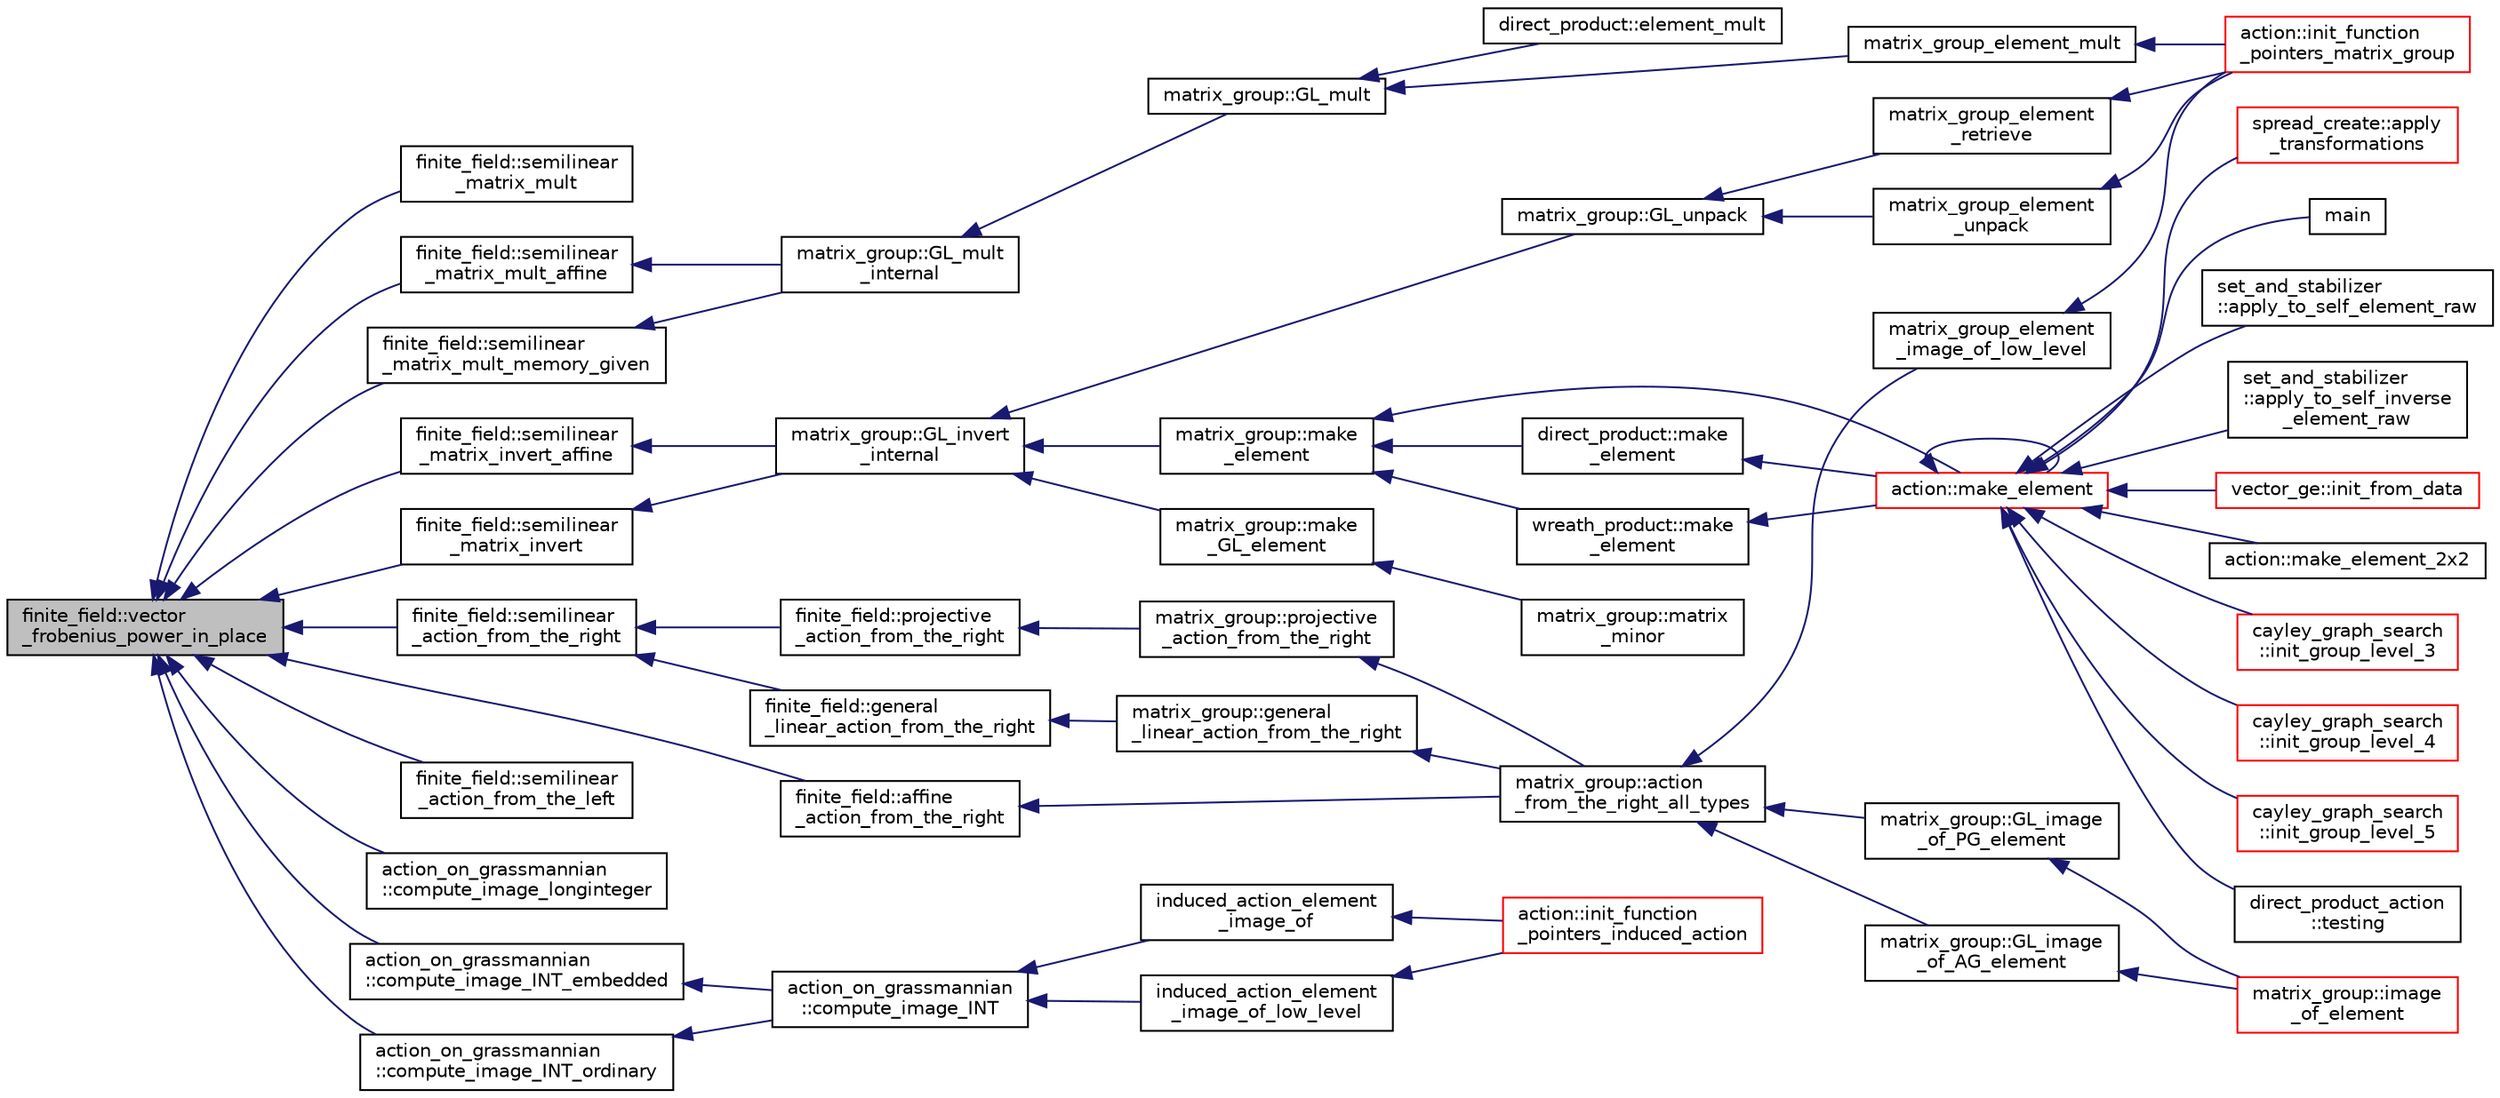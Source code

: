 digraph "finite_field::vector_frobenius_power_in_place"
{
  edge [fontname="Helvetica",fontsize="10",labelfontname="Helvetica",labelfontsize="10"];
  node [fontname="Helvetica",fontsize="10",shape=record];
  rankdir="LR";
  Node19694 [label="finite_field::vector\l_frobenius_power_in_place",height=0.2,width=0.4,color="black", fillcolor="grey75", style="filled", fontcolor="black"];
  Node19694 -> Node19695 [dir="back",color="midnightblue",fontsize="10",style="solid",fontname="Helvetica"];
  Node19695 [label="finite_field::semilinear\l_matrix_mult",height=0.2,width=0.4,color="black", fillcolor="white", style="filled",URL="$df/d5a/classfinite__field.html#ae4375445464ee04a935653b51001b6fc"];
  Node19694 -> Node19696 [dir="back",color="midnightblue",fontsize="10",style="solid",fontname="Helvetica"];
  Node19696 [label="finite_field::semilinear\l_matrix_mult_memory_given",height=0.2,width=0.4,color="black", fillcolor="white", style="filled",URL="$df/d5a/classfinite__field.html#a4c953fb4054ef2dbc6a114e43428a83d"];
  Node19696 -> Node19697 [dir="back",color="midnightblue",fontsize="10",style="solid",fontname="Helvetica"];
  Node19697 [label="matrix_group::GL_mult\l_internal",height=0.2,width=0.4,color="black", fillcolor="white", style="filled",URL="$d3/ded/classmatrix__group.html#aca1dcb8fefe348ee70e17c9286058658"];
  Node19697 -> Node19698 [dir="back",color="midnightblue",fontsize="10",style="solid",fontname="Helvetica"];
  Node19698 [label="matrix_group::GL_mult",height=0.2,width=0.4,color="black", fillcolor="white", style="filled",URL="$d3/ded/classmatrix__group.html#a21bccc677704730243372ba8431356e8"];
  Node19698 -> Node19699 [dir="back",color="midnightblue",fontsize="10",style="solid",fontname="Helvetica"];
  Node19699 [label="direct_product::element_mult",height=0.2,width=0.4,color="black", fillcolor="white", style="filled",URL="$dc/daf/classdirect__product.html#a688816284a47e791d8bf6a8cfbb78680"];
  Node19698 -> Node19700 [dir="back",color="midnightblue",fontsize="10",style="solid",fontname="Helvetica"];
  Node19700 [label="matrix_group_element_mult",height=0.2,width=0.4,color="black", fillcolor="white", style="filled",URL="$da/d0a/interface__matrix__group_8_c.html#ad887a3f020f1e4be419c39ae210ef16f"];
  Node19700 -> Node19701 [dir="back",color="midnightblue",fontsize="10",style="solid",fontname="Helvetica"];
  Node19701 [label="action::init_function\l_pointers_matrix_group",height=0.2,width=0.4,color="red", fillcolor="white", style="filled",URL="$d2/d86/classaction.html#a48cbc0106c21fdcb5ec74a9cf8f4e1d8"];
  Node19694 -> Node19743 [dir="back",color="midnightblue",fontsize="10",style="solid",fontname="Helvetica"];
  Node19743 [label="finite_field::semilinear\l_matrix_mult_affine",height=0.2,width=0.4,color="black", fillcolor="white", style="filled",URL="$df/d5a/classfinite__field.html#a90ca009a6fcaacf5cdd32aba6288d447"];
  Node19743 -> Node19697 [dir="back",color="midnightblue",fontsize="10",style="solid",fontname="Helvetica"];
  Node19694 -> Node19744 [dir="back",color="midnightblue",fontsize="10",style="solid",fontname="Helvetica"];
  Node19744 [label="finite_field::semilinear\l_matrix_invert",height=0.2,width=0.4,color="black", fillcolor="white", style="filled",URL="$df/d5a/classfinite__field.html#a940fec6a9c31b10eed2e8d37c5472d93"];
  Node19744 -> Node19745 [dir="back",color="midnightblue",fontsize="10",style="solid",fontname="Helvetica"];
  Node19745 [label="matrix_group::GL_invert\l_internal",height=0.2,width=0.4,color="black", fillcolor="white", style="filled",URL="$d3/ded/classmatrix__group.html#ab2b9f8046dee535722e07a92ec3ab0b6"];
  Node19745 -> Node19746 [dir="back",color="midnightblue",fontsize="10",style="solid",fontname="Helvetica"];
  Node19746 [label="matrix_group::GL_unpack",height=0.2,width=0.4,color="black", fillcolor="white", style="filled",URL="$d3/ded/classmatrix__group.html#ac6a8a5bf87707f613215662a2967fa18"];
  Node19746 -> Node19747 [dir="back",color="midnightblue",fontsize="10",style="solid",fontname="Helvetica"];
  Node19747 [label="matrix_group_element\l_unpack",height=0.2,width=0.4,color="black", fillcolor="white", style="filled",URL="$da/d0a/interface__matrix__group_8_c.html#a3821f8c9d4e26962410c97ad9772b3af"];
  Node19747 -> Node19701 [dir="back",color="midnightblue",fontsize="10",style="solid",fontname="Helvetica"];
  Node19746 -> Node19748 [dir="back",color="midnightblue",fontsize="10",style="solid",fontname="Helvetica"];
  Node19748 [label="matrix_group_element\l_retrieve",height=0.2,width=0.4,color="black", fillcolor="white", style="filled",URL="$da/d0a/interface__matrix__group_8_c.html#aefc74c0503168b62ff732d3cc131fdc6"];
  Node19748 -> Node19701 [dir="back",color="midnightblue",fontsize="10",style="solid",fontname="Helvetica"];
  Node19745 -> Node19749 [dir="back",color="midnightblue",fontsize="10",style="solid",fontname="Helvetica"];
  Node19749 [label="matrix_group::make\l_element",height=0.2,width=0.4,color="black", fillcolor="white", style="filled",URL="$d3/ded/classmatrix__group.html#adf67c0031ec58afbbc545e65a1cf6845"];
  Node19749 -> Node19750 [dir="back",color="midnightblue",fontsize="10",style="solid",fontname="Helvetica"];
  Node19750 [label="direct_product::make\l_element",height=0.2,width=0.4,color="black", fillcolor="white", style="filled",URL="$dc/daf/classdirect__product.html#a776efa4be66f9b0481d1f012a14c9dde"];
  Node19750 -> Node19751 [dir="back",color="midnightblue",fontsize="10",style="solid",fontname="Helvetica"];
  Node19751 [label="action::make_element",height=0.2,width=0.4,color="red", fillcolor="white", style="filled",URL="$d2/d86/classaction.html#a920fa2a27583fb60bae10e7b282cdd1d"];
  Node19751 -> Node19752 [dir="back",color="midnightblue",fontsize="10",style="solid",fontname="Helvetica"];
  Node19752 [label="cayley_graph_search\l::init_group_level_3",height=0.2,width=0.4,color="red", fillcolor="white", style="filled",URL="$de/dae/classcayley__graph__search.html#a7c936e674e8ea64597fa37ae5aa71c71"];
  Node19751 -> Node19736 [dir="back",color="midnightblue",fontsize="10",style="solid",fontname="Helvetica"];
  Node19736 [label="cayley_graph_search\l::init_group_level_4",height=0.2,width=0.4,color="red", fillcolor="white", style="filled",URL="$de/dae/classcayley__graph__search.html#a6593f90cd91bea8c23fe71acca05655e"];
  Node19751 -> Node19741 [dir="back",color="midnightblue",fontsize="10",style="solid",fontname="Helvetica"];
  Node19741 [label="cayley_graph_search\l::init_group_level_5",height=0.2,width=0.4,color="red", fillcolor="white", style="filled",URL="$de/dae/classcayley__graph__search.html#ab4427f6ab65833dae31a18f44a5d6d7a"];
  Node19751 -> Node19753 [dir="back",color="midnightblue",fontsize="10",style="solid",fontname="Helvetica"];
  Node19753 [label="direct_product_action\l::testing",height=0.2,width=0.4,color="black", fillcolor="white", style="filled",URL="$d3/d78/classdirect__product__action.html#a343dbbfe1b3932d198bfa59b48c7026f"];
  Node19751 -> Node19754 [dir="back",color="midnightblue",fontsize="10",style="solid",fontname="Helvetica"];
  Node19754 [label="spread_create::apply\l_transformations",height=0.2,width=0.4,color="red", fillcolor="white", style="filled",URL="$de/d97/classspread__create.html#af324e4219cba2572fec394ef40e9ee88"];
  Node19751 -> Node19756 [dir="back",color="midnightblue",fontsize="10",style="solid",fontname="Helvetica"];
  Node19756 [label="main",height=0.2,width=0.4,color="black", fillcolor="white", style="filled",URL="$df/df8/surface__classify_8_c.html#a217dbf8b442f20279ea00b898af96f52"];
  Node19751 -> Node19757 [dir="back",color="midnightblue",fontsize="10",style="solid",fontname="Helvetica"];
  Node19757 [label="set_and_stabilizer\l::apply_to_self_element_raw",height=0.2,width=0.4,color="black", fillcolor="white", style="filled",URL="$de/df6/classset__and__stabilizer.html#aa7730cf2de0ea01c59c1fe9e3beeb550"];
  Node19751 -> Node19758 [dir="back",color="midnightblue",fontsize="10",style="solid",fontname="Helvetica"];
  Node19758 [label="set_and_stabilizer\l::apply_to_self_inverse\l_element_raw",height=0.2,width=0.4,color="black", fillcolor="white", style="filled",URL="$de/df6/classset__and__stabilizer.html#aefacb2c9fef9d9ae8224b38185e4eeda"];
  Node19751 -> Node19759 [dir="back",color="midnightblue",fontsize="10",style="solid",fontname="Helvetica"];
  Node19759 [label="vector_ge::init_from_data",height=0.2,width=0.4,color="red", fillcolor="white", style="filled",URL="$d4/d6e/classvector__ge.html#a44b1669e41321b41d93fb5cf957b8bc5"];
  Node19751 -> Node19772 [dir="back",color="midnightblue",fontsize="10",style="solid",fontname="Helvetica"];
  Node19772 [label="action::make_element_2x2",height=0.2,width=0.4,color="black", fillcolor="white", style="filled",URL="$d2/d86/classaction.html#a17fab7163af96b900aae4899bff7332f"];
  Node19751 -> Node19751 [dir="back",color="midnightblue",fontsize="10",style="solid",fontname="Helvetica"];
  Node19749 -> Node20020 [dir="back",color="midnightblue",fontsize="10",style="solid",fontname="Helvetica"];
  Node20020 [label="wreath_product::make\l_element",height=0.2,width=0.4,color="black", fillcolor="white", style="filled",URL="$d8/dfa/classwreath__product.html#ac47838a579877034b1d2b4cd897625c1"];
  Node20020 -> Node19751 [dir="back",color="midnightblue",fontsize="10",style="solid",fontname="Helvetica"];
  Node19749 -> Node19751 [dir="back",color="midnightblue",fontsize="10",style="solid",fontname="Helvetica"];
  Node19745 -> Node20021 [dir="back",color="midnightblue",fontsize="10",style="solid",fontname="Helvetica"];
  Node20021 [label="matrix_group::make\l_GL_element",height=0.2,width=0.4,color="black", fillcolor="white", style="filled",URL="$d3/ded/classmatrix__group.html#ab60cc02d4fb6b9c8f4e20bf8248966a5"];
  Node20021 -> Node20022 [dir="back",color="midnightblue",fontsize="10",style="solid",fontname="Helvetica"];
  Node20022 [label="matrix_group::matrix\l_minor",height=0.2,width=0.4,color="black", fillcolor="white", style="filled",URL="$d3/ded/classmatrix__group.html#a1eb842c65e2c0bad4a65b90c98882307"];
  Node19694 -> Node20023 [dir="back",color="midnightblue",fontsize="10",style="solid",fontname="Helvetica"];
  Node20023 [label="finite_field::semilinear\l_matrix_invert_affine",height=0.2,width=0.4,color="black", fillcolor="white", style="filled",URL="$df/d5a/classfinite__field.html#a23db70e745bf22d230da684440e1fc59"];
  Node20023 -> Node19745 [dir="back",color="midnightblue",fontsize="10",style="solid",fontname="Helvetica"];
  Node19694 -> Node20024 [dir="back",color="midnightblue",fontsize="10",style="solid",fontname="Helvetica"];
  Node20024 [label="finite_field::semilinear\l_action_from_the_right",height=0.2,width=0.4,color="black", fillcolor="white", style="filled",URL="$df/d5a/classfinite__field.html#a3e524b9391520005b083dfc4c9306302"];
  Node20024 -> Node20025 [dir="back",color="midnightblue",fontsize="10",style="solid",fontname="Helvetica"];
  Node20025 [label="finite_field::projective\l_action_from_the_right",height=0.2,width=0.4,color="black", fillcolor="white", style="filled",URL="$df/d5a/classfinite__field.html#a03e363ea6ce17fc19e288d49c36c375f"];
  Node20025 -> Node20026 [dir="back",color="midnightblue",fontsize="10",style="solid",fontname="Helvetica"];
  Node20026 [label="matrix_group::projective\l_action_from_the_right",height=0.2,width=0.4,color="black", fillcolor="white", style="filled",URL="$d3/ded/classmatrix__group.html#a9cd8bfb088a31889bb49f8ec8327db15"];
  Node20026 -> Node20027 [dir="back",color="midnightblue",fontsize="10",style="solid",fontname="Helvetica"];
  Node20027 [label="matrix_group::action\l_from_the_right_all_types",height=0.2,width=0.4,color="black", fillcolor="white", style="filled",URL="$d3/ded/classmatrix__group.html#a1ac0d651cc17062e338e00242ac0e2f6"];
  Node20027 -> Node20028 [dir="back",color="midnightblue",fontsize="10",style="solid",fontname="Helvetica"];
  Node20028 [label="matrix_group_element\l_image_of_low_level",height=0.2,width=0.4,color="black", fillcolor="white", style="filled",URL="$da/d0a/interface__matrix__group_8_c.html#a61f0765b18d490bcb66ed77c0d7af1df"];
  Node20028 -> Node19701 [dir="back",color="midnightblue",fontsize="10",style="solid",fontname="Helvetica"];
  Node20027 -> Node20029 [dir="back",color="midnightblue",fontsize="10",style="solid",fontname="Helvetica"];
  Node20029 [label="matrix_group::GL_image\l_of_PG_element",height=0.2,width=0.4,color="black", fillcolor="white", style="filled",URL="$d3/ded/classmatrix__group.html#a84036031f31b4e9ad9ffeed9af53d7c4"];
  Node20029 -> Node20030 [dir="back",color="midnightblue",fontsize="10",style="solid",fontname="Helvetica"];
  Node20030 [label="matrix_group::image\l_of_element",height=0.2,width=0.4,color="red", fillcolor="white", style="filled",URL="$d3/ded/classmatrix__group.html#abe0e1b5d8d046f05b8d3eaa72a9d4036"];
  Node20027 -> Node20033 [dir="back",color="midnightblue",fontsize="10",style="solid",fontname="Helvetica"];
  Node20033 [label="matrix_group::GL_image\l_of_AG_element",height=0.2,width=0.4,color="black", fillcolor="white", style="filled",URL="$d3/ded/classmatrix__group.html#aaf63feeb8e825cf652c60964b6d52498"];
  Node20033 -> Node20030 [dir="back",color="midnightblue",fontsize="10",style="solid",fontname="Helvetica"];
  Node20024 -> Node20034 [dir="back",color="midnightblue",fontsize="10",style="solid",fontname="Helvetica"];
  Node20034 [label="finite_field::general\l_linear_action_from_the_right",height=0.2,width=0.4,color="black", fillcolor="white", style="filled",URL="$df/d5a/classfinite__field.html#a226d3fa7c1ed976d435c3dde69ca0ded"];
  Node20034 -> Node20035 [dir="back",color="midnightblue",fontsize="10",style="solid",fontname="Helvetica"];
  Node20035 [label="matrix_group::general\l_linear_action_from_the_right",height=0.2,width=0.4,color="black", fillcolor="white", style="filled",URL="$d3/ded/classmatrix__group.html#a889580a8a77a61365a371b76d108dc03"];
  Node20035 -> Node20027 [dir="back",color="midnightblue",fontsize="10",style="solid",fontname="Helvetica"];
  Node19694 -> Node20036 [dir="back",color="midnightblue",fontsize="10",style="solid",fontname="Helvetica"];
  Node20036 [label="finite_field::semilinear\l_action_from_the_left",height=0.2,width=0.4,color="black", fillcolor="white", style="filled",URL="$df/d5a/classfinite__field.html#aad0ad74413dd69703074846e443bd53a"];
  Node19694 -> Node20037 [dir="back",color="midnightblue",fontsize="10",style="solid",fontname="Helvetica"];
  Node20037 [label="finite_field::affine\l_action_from_the_right",height=0.2,width=0.4,color="black", fillcolor="white", style="filled",URL="$df/d5a/classfinite__field.html#ae3de2a55577f65d79eaba0b322e3b452"];
  Node20037 -> Node20027 [dir="back",color="midnightblue",fontsize="10",style="solid",fontname="Helvetica"];
  Node19694 -> Node20038 [dir="back",color="midnightblue",fontsize="10",style="solid",fontname="Helvetica"];
  Node20038 [label="action_on_grassmannian\l::compute_image_longinteger",height=0.2,width=0.4,color="black", fillcolor="white", style="filled",URL="$d9/ddf/classaction__on__grassmannian.html#ae0e0b51cf789ec134e6e4079f6fd491a"];
  Node19694 -> Node20039 [dir="back",color="midnightblue",fontsize="10",style="solid",fontname="Helvetica"];
  Node20039 [label="action_on_grassmannian\l::compute_image_INT_ordinary",height=0.2,width=0.4,color="black", fillcolor="white", style="filled",URL="$d9/ddf/classaction__on__grassmannian.html#a0699e1d9ac13d0d97c5d1187846e5840"];
  Node20039 -> Node20040 [dir="back",color="midnightblue",fontsize="10",style="solid",fontname="Helvetica"];
  Node20040 [label="action_on_grassmannian\l::compute_image_INT",height=0.2,width=0.4,color="black", fillcolor="white", style="filled",URL="$d9/ddf/classaction__on__grassmannian.html#a5379b51e0c1a96eaa1e087a8228604ca"];
  Node20040 -> Node19821 [dir="back",color="midnightblue",fontsize="10",style="solid",fontname="Helvetica"];
  Node19821 [label="induced_action_element\l_image_of",height=0.2,width=0.4,color="black", fillcolor="white", style="filled",URL="$d3/d27/interface_8_c.html#a821850d6c3988dd122de0489cd36f0f0"];
  Node19821 -> Node19822 [dir="back",color="midnightblue",fontsize="10",style="solid",fontname="Helvetica"];
  Node19822 [label="action::init_function\l_pointers_induced_action",height=0.2,width=0.4,color="red", fillcolor="white", style="filled",URL="$d2/d86/classaction.html#a3b9287d084b24f7a3b9532a7589c58de"];
  Node20040 -> Node20041 [dir="back",color="midnightblue",fontsize="10",style="solid",fontname="Helvetica"];
  Node20041 [label="induced_action_element\l_image_of_low_level",height=0.2,width=0.4,color="black", fillcolor="white", style="filled",URL="$d3/d27/interface_8_c.html#aa4bc5f68829829d9a41223c260c658c5"];
  Node20041 -> Node19822 [dir="back",color="midnightblue",fontsize="10",style="solid",fontname="Helvetica"];
  Node19694 -> Node20042 [dir="back",color="midnightblue",fontsize="10",style="solid",fontname="Helvetica"];
  Node20042 [label="action_on_grassmannian\l::compute_image_INT_embedded",height=0.2,width=0.4,color="black", fillcolor="white", style="filled",URL="$d9/ddf/classaction__on__grassmannian.html#a908326fb7f7f50abca9d91de288af660"];
  Node20042 -> Node20040 [dir="back",color="midnightblue",fontsize="10",style="solid",fontname="Helvetica"];
}

